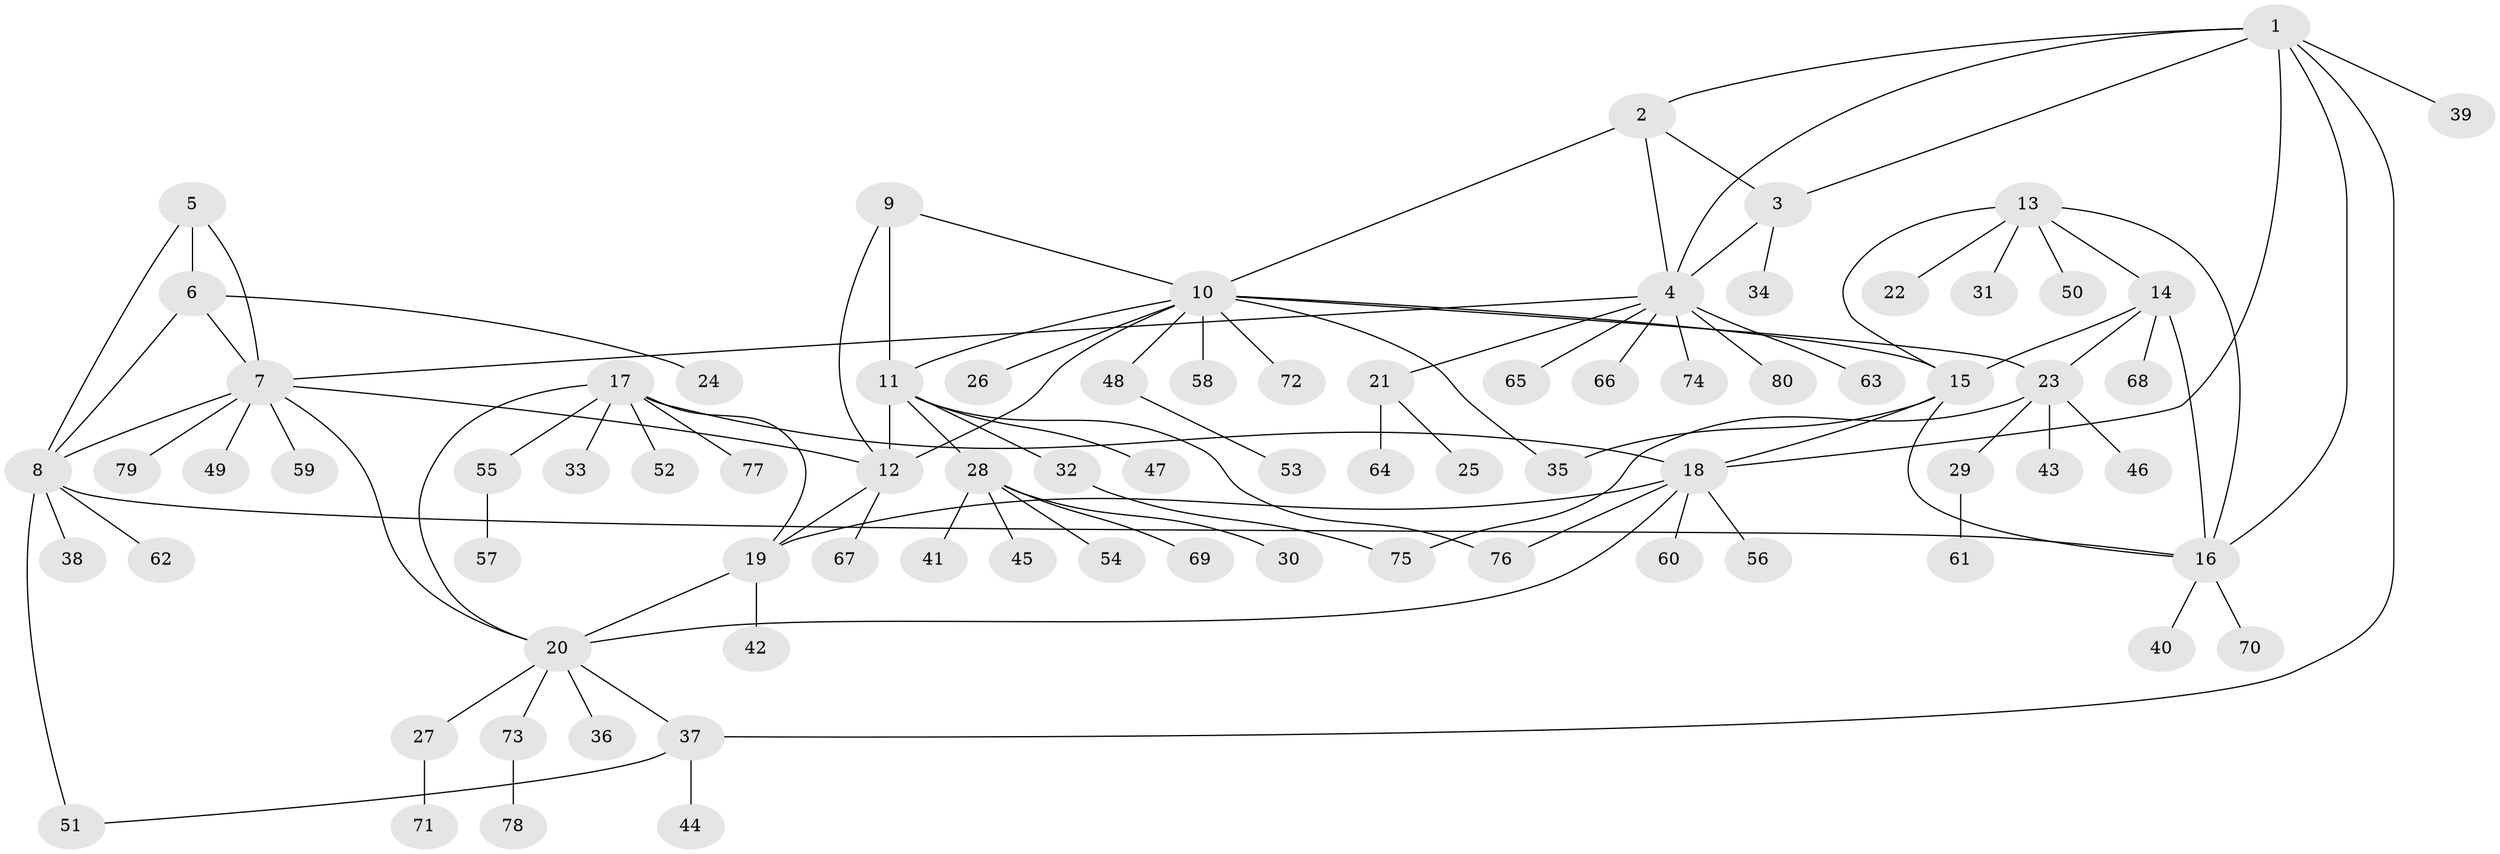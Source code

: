 // coarse degree distribution, {3: 0.16666666666666666, 2: 0.125, 1: 0.5416666666666666, 6: 0.041666666666666664, 11: 0.041666666666666664, 5: 0.08333333333333333}
// Generated by graph-tools (version 1.1) at 2025/58/03/04/25 21:58:54]
// undirected, 80 vertices, 106 edges
graph export_dot {
graph [start="1"]
  node [color=gray90,style=filled];
  1;
  2;
  3;
  4;
  5;
  6;
  7;
  8;
  9;
  10;
  11;
  12;
  13;
  14;
  15;
  16;
  17;
  18;
  19;
  20;
  21;
  22;
  23;
  24;
  25;
  26;
  27;
  28;
  29;
  30;
  31;
  32;
  33;
  34;
  35;
  36;
  37;
  38;
  39;
  40;
  41;
  42;
  43;
  44;
  45;
  46;
  47;
  48;
  49;
  50;
  51;
  52;
  53;
  54;
  55;
  56;
  57;
  58;
  59;
  60;
  61;
  62;
  63;
  64;
  65;
  66;
  67;
  68;
  69;
  70;
  71;
  72;
  73;
  74;
  75;
  76;
  77;
  78;
  79;
  80;
  1 -- 2;
  1 -- 3;
  1 -- 4;
  1 -- 16;
  1 -- 18;
  1 -- 37;
  1 -- 39;
  2 -- 3;
  2 -- 4;
  2 -- 10;
  3 -- 4;
  3 -- 34;
  4 -- 7;
  4 -- 21;
  4 -- 63;
  4 -- 65;
  4 -- 66;
  4 -- 74;
  4 -- 80;
  5 -- 6;
  5 -- 7;
  5 -- 8;
  6 -- 7;
  6 -- 8;
  6 -- 24;
  7 -- 8;
  7 -- 12;
  7 -- 20;
  7 -- 49;
  7 -- 59;
  7 -- 79;
  8 -- 16;
  8 -- 38;
  8 -- 51;
  8 -- 62;
  9 -- 10;
  9 -- 11;
  9 -- 12;
  10 -- 11;
  10 -- 12;
  10 -- 15;
  10 -- 23;
  10 -- 26;
  10 -- 35;
  10 -- 48;
  10 -- 58;
  10 -- 72;
  11 -- 12;
  11 -- 28;
  11 -- 32;
  11 -- 47;
  11 -- 76;
  12 -- 19;
  12 -- 67;
  13 -- 14;
  13 -- 15;
  13 -- 16;
  13 -- 22;
  13 -- 31;
  13 -- 50;
  14 -- 15;
  14 -- 16;
  14 -- 23;
  14 -- 68;
  15 -- 16;
  15 -- 18;
  15 -- 35;
  16 -- 40;
  16 -- 70;
  17 -- 18;
  17 -- 19;
  17 -- 20;
  17 -- 33;
  17 -- 52;
  17 -- 55;
  17 -- 77;
  18 -- 19;
  18 -- 20;
  18 -- 56;
  18 -- 60;
  18 -- 76;
  19 -- 20;
  19 -- 42;
  20 -- 27;
  20 -- 36;
  20 -- 37;
  20 -- 73;
  21 -- 25;
  21 -- 64;
  23 -- 29;
  23 -- 43;
  23 -- 46;
  23 -- 75;
  27 -- 71;
  28 -- 30;
  28 -- 41;
  28 -- 45;
  28 -- 54;
  28 -- 69;
  29 -- 61;
  32 -- 75;
  37 -- 44;
  37 -- 51;
  48 -- 53;
  55 -- 57;
  73 -- 78;
}
